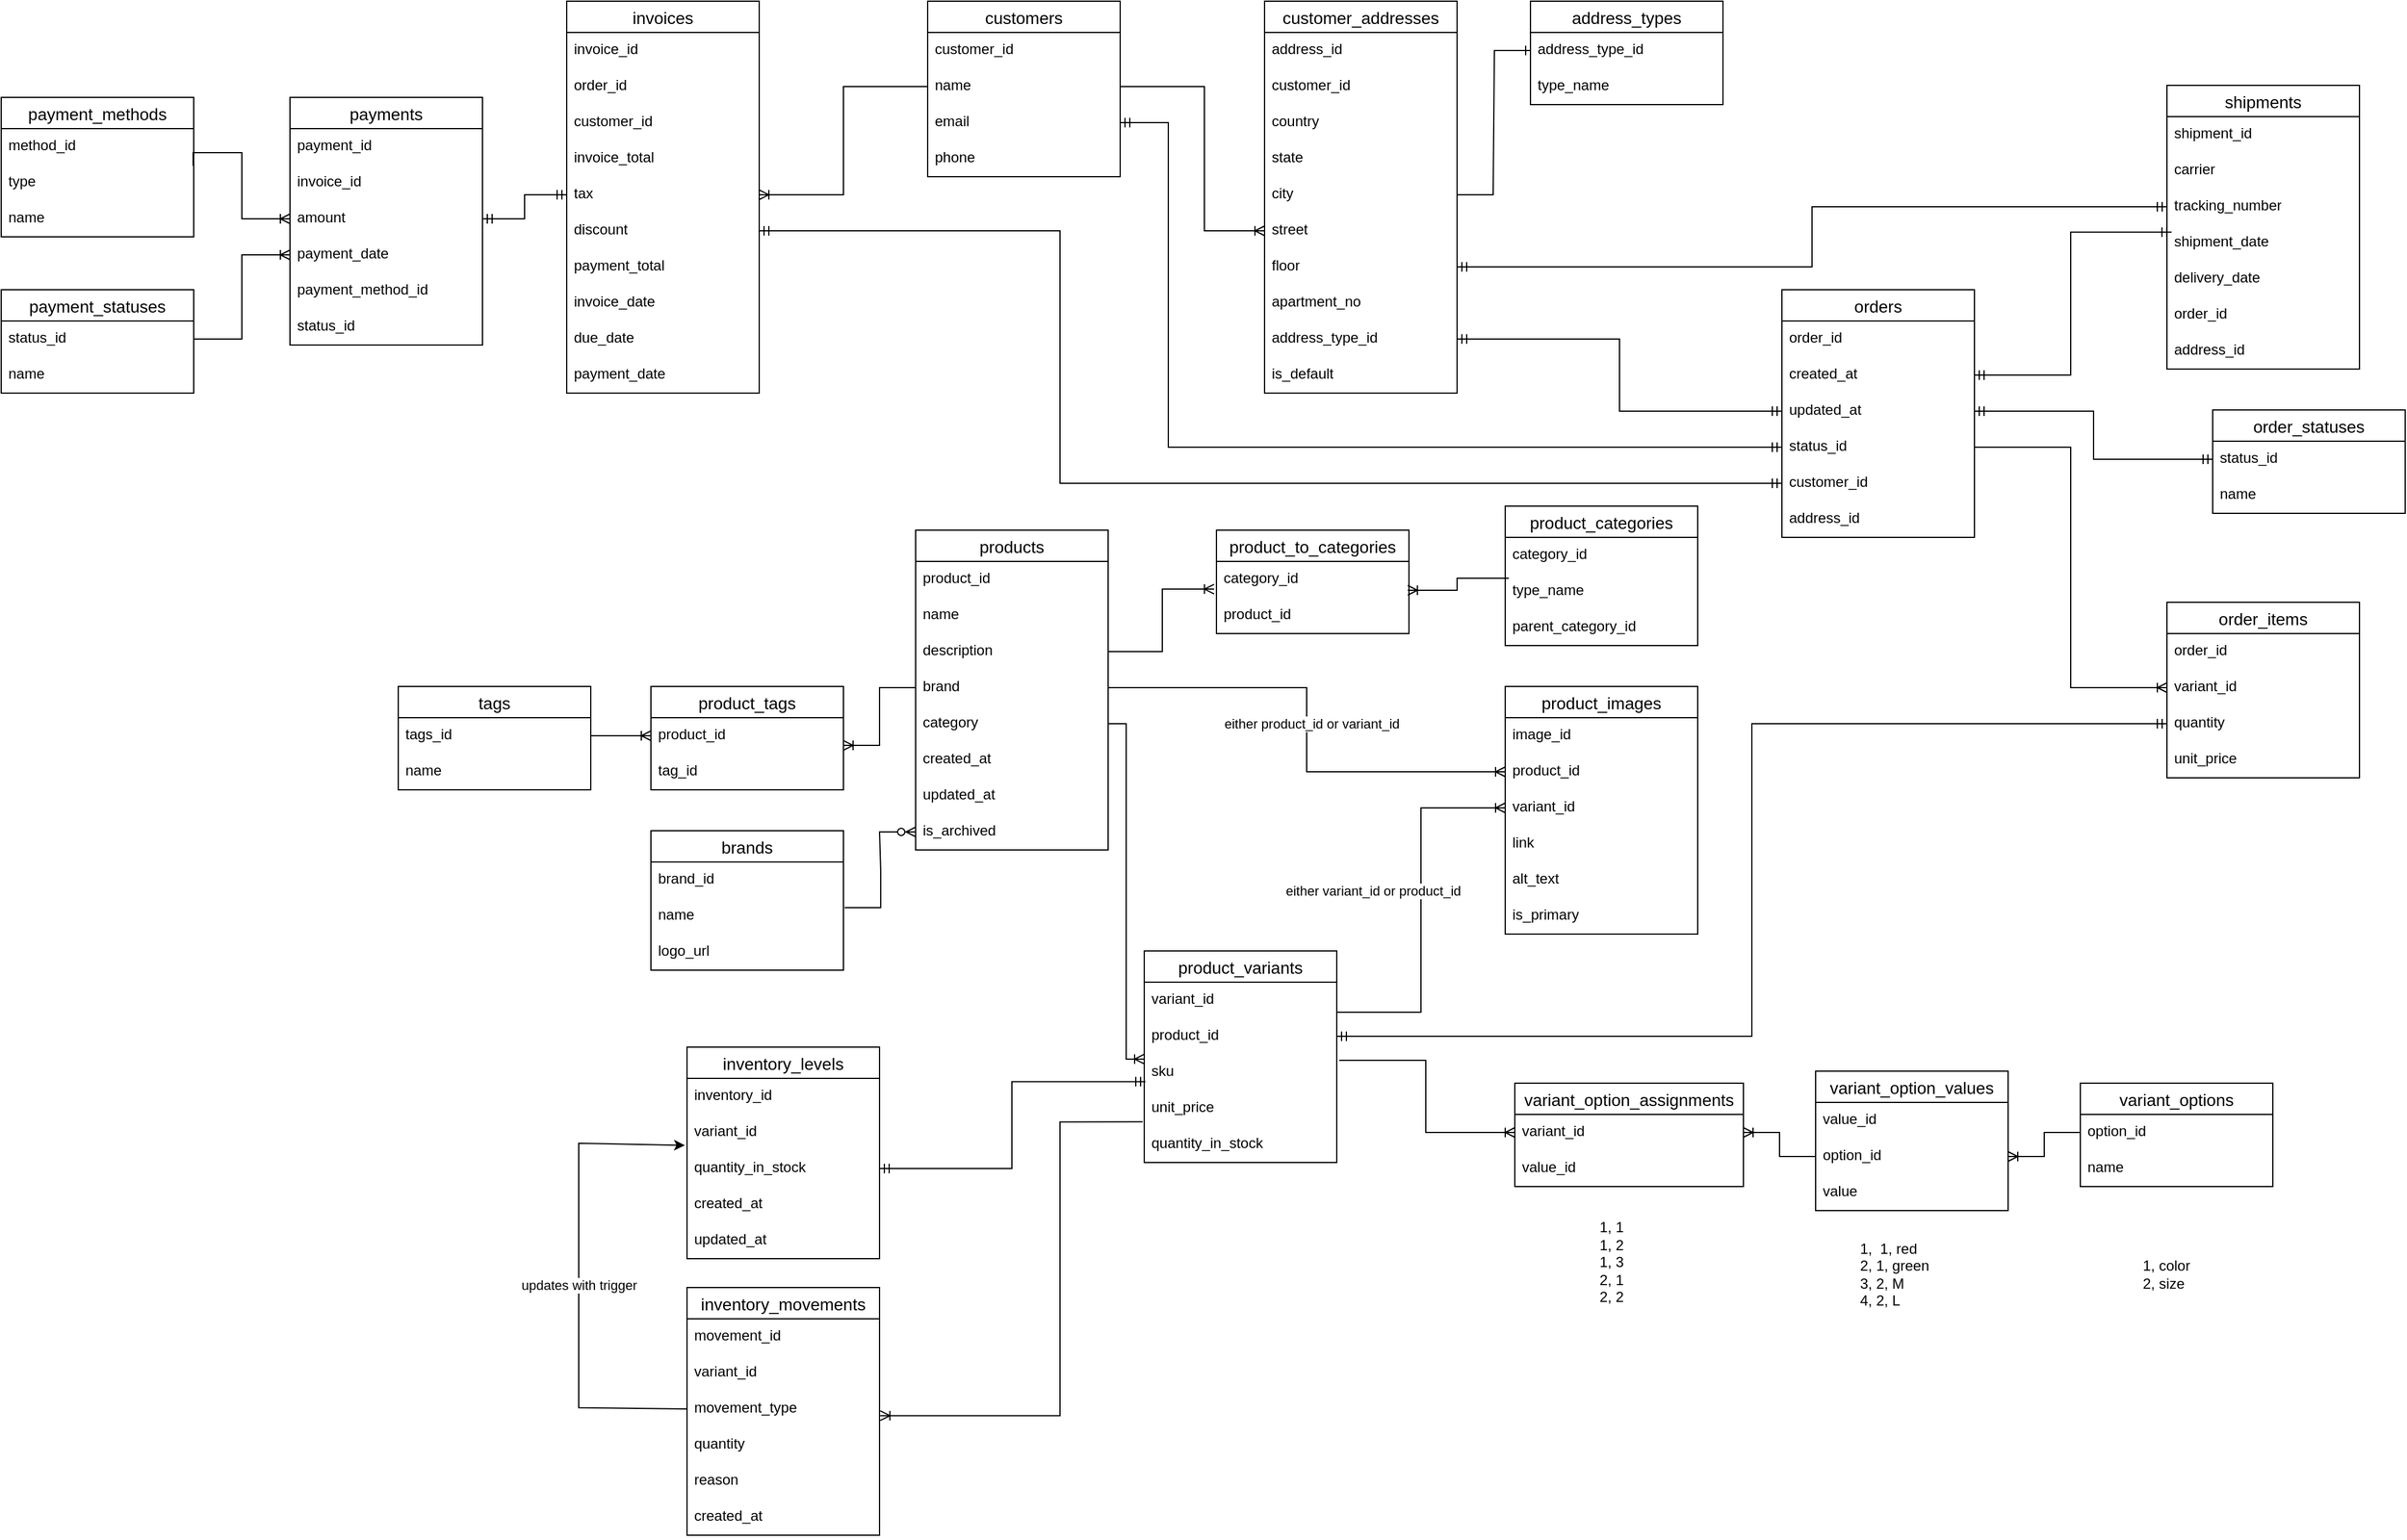 <mxfile version="28.0.6">
  <diagram name="Page-1" id="qAi07MPnIEQHTASuZzk_">
    <mxGraphModel grid="1" page="1" gridSize="10" guides="1" tooltips="1" connect="1" arrows="1" fold="1" pageScale="1" pageWidth="2336" pageHeight="1654" background="light-dark(#FFFFFF,#232E40)" math="0" shadow="0">
      <root>
        <mxCell id="0" />
        <mxCell id="1" parent="0" />
        <mxCell id="hiR0SJMqwdzuoFLeXjnr-14" value="customers" style="swimlane;fontStyle=0;childLayout=stackLayout;horizontal=1;startSize=26;horizontalStack=0;resizeParent=1;resizeParentMax=0;resizeLast=0;collapsible=1;marginBottom=0;align=center;fontSize=14;" vertex="1" parent="1">
          <mxGeometry x="50" y="10" width="160" height="146" as="geometry" />
        </mxCell>
        <mxCell id="hiR0SJMqwdzuoFLeXjnr-15" value="customer_id" style="text;strokeColor=none;fillColor=none;spacingLeft=4;spacingRight=4;overflow=hidden;rotatable=0;points=[[0,0.5],[1,0.5]];portConstraint=eastwest;fontSize=12;whiteSpace=wrap;html=1;" vertex="1" parent="hiR0SJMqwdzuoFLeXjnr-14">
          <mxGeometry y="26" width="160" height="30" as="geometry" />
        </mxCell>
        <mxCell id="hiR0SJMqwdzuoFLeXjnr-16" value="name" style="text;strokeColor=none;fillColor=none;spacingLeft=4;spacingRight=4;overflow=hidden;rotatable=0;points=[[0,0.5],[1,0.5]];portConstraint=eastwest;fontSize=12;whiteSpace=wrap;html=1;" vertex="1" parent="hiR0SJMqwdzuoFLeXjnr-14">
          <mxGeometry y="56" width="160" height="30" as="geometry" />
        </mxCell>
        <mxCell id="hiR0SJMqwdzuoFLeXjnr-17" value="email" style="text;strokeColor=none;fillColor=none;spacingLeft=4;spacingRight=4;overflow=hidden;rotatable=0;points=[[0,0.5],[1,0.5]];portConstraint=eastwest;fontSize=12;whiteSpace=wrap;html=1;" vertex="1" parent="hiR0SJMqwdzuoFLeXjnr-14">
          <mxGeometry y="86" width="160" height="30" as="geometry" />
        </mxCell>
        <mxCell id="hiR0SJMqwdzuoFLeXjnr-32" value="phone" style="text;strokeColor=none;fillColor=none;spacingLeft=4;spacingRight=4;overflow=hidden;rotatable=0;points=[[0,0.5],[1,0.5]];portConstraint=eastwest;fontSize=12;whiteSpace=wrap;html=1;" vertex="1" parent="hiR0SJMqwdzuoFLeXjnr-14">
          <mxGeometry y="116" width="160" height="30" as="geometry" />
        </mxCell>
        <mxCell id="hiR0SJMqwdzuoFLeXjnr-34" value="customer_addresses" style="swimlane;fontStyle=0;childLayout=stackLayout;horizontal=1;startSize=26;horizontalStack=0;resizeParent=1;resizeParentMax=0;resizeLast=0;collapsible=1;marginBottom=0;align=center;fontSize=14;" vertex="1" parent="1">
          <mxGeometry x="330" y="10" width="160" height="326" as="geometry" />
        </mxCell>
        <mxCell id="hiR0SJMqwdzuoFLeXjnr-35" value="address_id" style="text;strokeColor=none;fillColor=none;spacingLeft=4;spacingRight=4;overflow=hidden;rotatable=0;points=[[0,0.5],[1,0.5]];portConstraint=eastwest;fontSize=12;whiteSpace=wrap;html=1;" vertex="1" parent="hiR0SJMqwdzuoFLeXjnr-34">
          <mxGeometry y="26" width="160" height="30" as="geometry" />
        </mxCell>
        <mxCell id="hiR0SJMqwdzuoFLeXjnr-36" value="customer_id" style="text;strokeColor=none;fillColor=none;spacingLeft=4;spacingRight=4;overflow=hidden;rotatable=0;points=[[0,0.5],[1,0.5]];portConstraint=eastwest;fontSize=12;whiteSpace=wrap;html=1;" vertex="1" parent="hiR0SJMqwdzuoFLeXjnr-34">
          <mxGeometry y="56" width="160" height="30" as="geometry" />
        </mxCell>
        <mxCell id="hiR0SJMqwdzuoFLeXjnr-37" value="country" style="text;strokeColor=none;fillColor=none;spacingLeft=4;spacingRight=4;overflow=hidden;rotatable=0;points=[[0,0.5],[1,0.5]];portConstraint=eastwest;fontSize=12;whiteSpace=wrap;html=1;" vertex="1" parent="hiR0SJMqwdzuoFLeXjnr-34">
          <mxGeometry y="86" width="160" height="30" as="geometry" />
        </mxCell>
        <mxCell id="hiR0SJMqwdzuoFLeXjnr-38" value="state" style="text;strokeColor=none;fillColor=none;spacingLeft=4;spacingRight=4;overflow=hidden;rotatable=0;points=[[0,0.5],[1,0.5]];portConstraint=eastwest;fontSize=12;whiteSpace=wrap;html=1;" vertex="1" parent="hiR0SJMqwdzuoFLeXjnr-34">
          <mxGeometry y="116" width="160" height="30" as="geometry" />
        </mxCell>
        <mxCell id="hiR0SJMqwdzuoFLeXjnr-39" value="city" style="text;strokeColor=none;fillColor=none;spacingLeft=4;spacingRight=4;overflow=hidden;rotatable=0;points=[[0,0.5],[1,0.5]];portConstraint=eastwest;fontSize=12;whiteSpace=wrap;html=1;" vertex="1" parent="hiR0SJMqwdzuoFLeXjnr-34">
          <mxGeometry y="146" width="160" height="30" as="geometry" />
        </mxCell>
        <mxCell id="hiR0SJMqwdzuoFLeXjnr-40" value="street" style="text;strokeColor=none;fillColor=none;spacingLeft=4;spacingRight=4;overflow=hidden;rotatable=0;points=[[0,0.5],[1,0.5]];portConstraint=eastwest;fontSize=12;whiteSpace=wrap;html=1;" vertex="1" parent="hiR0SJMqwdzuoFLeXjnr-34">
          <mxGeometry y="176" width="160" height="30" as="geometry" />
        </mxCell>
        <mxCell id="hiR0SJMqwdzuoFLeXjnr-41" value="floor" style="text;strokeColor=none;fillColor=none;spacingLeft=4;spacingRight=4;overflow=hidden;rotatable=0;points=[[0,0.5],[1,0.5]];portConstraint=eastwest;fontSize=12;whiteSpace=wrap;html=1;" vertex="1" parent="hiR0SJMqwdzuoFLeXjnr-34">
          <mxGeometry y="206" width="160" height="30" as="geometry" />
        </mxCell>
        <mxCell id="hiR0SJMqwdzuoFLeXjnr-42" value="apartment_no" style="text;strokeColor=none;fillColor=none;spacingLeft=4;spacingRight=4;overflow=hidden;rotatable=0;points=[[0,0.5],[1,0.5]];portConstraint=eastwest;fontSize=12;whiteSpace=wrap;html=1;" vertex="1" parent="hiR0SJMqwdzuoFLeXjnr-34">
          <mxGeometry y="236" width="160" height="30" as="geometry" />
        </mxCell>
        <mxCell id="hiR0SJMqwdzuoFLeXjnr-43" value="address_type_id" style="text;strokeColor=none;fillColor=none;spacingLeft=4;spacingRight=4;overflow=hidden;rotatable=0;points=[[0,0.5],[1,0.5]];portConstraint=eastwest;fontSize=12;whiteSpace=wrap;html=1;" vertex="1" parent="hiR0SJMqwdzuoFLeXjnr-34">
          <mxGeometry y="266" width="160" height="30" as="geometry" />
        </mxCell>
        <mxCell id="hiR0SJMqwdzuoFLeXjnr-44" value="is_default" style="text;strokeColor=none;fillColor=none;spacingLeft=4;spacingRight=4;overflow=hidden;rotatable=0;points=[[0,0.5],[1,0.5]];portConstraint=eastwest;fontSize=12;whiteSpace=wrap;html=1;" vertex="1" parent="hiR0SJMqwdzuoFLeXjnr-34">
          <mxGeometry y="296" width="160" height="30" as="geometry" />
        </mxCell>
        <mxCell id="hiR0SJMqwdzuoFLeXjnr-45" value="" style="edgeStyle=orthogonalEdgeStyle;fontSize=12;html=1;endArrow=ERoneToMany;rounded=0;exitX=1;exitY=0.5;exitDx=0;exitDy=0;entryX=0;entryY=0.5;entryDx=0;entryDy=0;" edge="1" parent="1" source="hiR0SJMqwdzuoFLeXjnr-16" target="hiR0SJMqwdzuoFLeXjnr-40">
          <mxGeometry width="100" height="100" relative="1" as="geometry">
            <mxPoint x="140" y="300" as="sourcePoint" />
            <mxPoint x="240" y="200" as="targetPoint" />
            <Array as="points">
              <mxPoint x="280" y="81" />
              <mxPoint x="280" y="201" />
            </Array>
          </mxGeometry>
        </mxCell>
        <mxCell id="5MSA646f3eR10LiwFbfj-1" value="address_types" style="swimlane;fontStyle=0;childLayout=stackLayout;horizontal=1;startSize=26;horizontalStack=0;resizeParent=1;resizeParentMax=0;resizeLast=0;collapsible=1;marginBottom=0;align=center;fontSize=14;" vertex="1" parent="1">
          <mxGeometry x="551" y="10" width="160" height="86" as="geometry" />
        </mxCell>
        <mxCell id="5MSA646f3eR10LiwFbfj-2" value="address_type_id" style="text;strokeColor=none;fillColor=none;spacingLeft=4;spacingRight=4;overflow=hidden;rotatable=0;points=[[0,0.5],[1,0.5]];portConstraint=eastwest;fontSize=12;whiteSpace=wrap;html=1;" vertex="1" parent="5MSA646f3eR10LiwFbfj-1">
          <mxGeometry y="26" width="160" height="30" as="geometry" />
        </mxCell>
        <mxCell id="5MSA646f3eR10LiwFbfj-3" value="type_name" style="text;strokeColor=none;fillColor=none;spacingLeft=4;spacingRight=4;overflow=hidden;rotatable=0;points=[[0,0.5],[1,0.5]];portConstraint=eastwest;fontSize=12;whiteSpace=wrap;html=1;" vertex="1" parent="5MSA646f3eR10LiwFbfj-1">
          <mxGeometry y="56" width="160" height="30" as="geometry" />
        </mxCell>
        <mxCell id="5MSA646f3eR10LiwFbfj-6" value="" style="edgeStyle=entityRelationEdgeStyle;fontSize=12;html=1;endArrow=ERone;endFill=1;rounded=0;exitX=1;exitY=0.5;exitDx=0;exitDy=0;entryX=0;entryY=0.5;entryDx=0;entryDy=0;" edge="1" parent="1" source="hiR0SJMqwdzuoFLeXjnr-39" target="5MSA646f3eR10LiwFbfj-2">
          <mxGeometry width="100" height="100" relative="1" as="geometry">
            <mxPoint x="620" y="260" as="sourcePoint" />
            <mxPoint x="720" y="160" as="targetPoint" />
          </mxGeometry>
        </mxCell>
        <mxCell id="5MSA646f3eR10LiwFbfj-7" value="products" style="swimlane;fontStyle=0;childLayout=stackLayout;horizontal=1;startSize=26;horizontalStack=0;resizeParent=1;resizeParentMax=0;resizeLast=0;collapsible=1;marginBottom=0;align=center;fontSize=14;" vertex="1" parent="1">
          <mxGeometry x="40" y="450" width="160" height="266" as="geometry" />
        </mxCell>
        <mxCell id="5MSA646f3eR10LiwFbfj-8" value="product_id" style="text;strokeColor=none;fillColor=none;spacingLeft=4;spacingRight=4;overflow=hidden;rotatable=0;points=[[0,0.5],[1,0.5]];portConstraint=eastwest;fontSize=12;whiteSpace=wrap;html=1;" vertex="1" parent="5MSA646f3eR10LiwFbfj-7">
          <mxGeometry y="26" width="160" height="30" as="geometry" />
        </mxCell>
        <mxCell id="5MSA646f3eR10LiwFbfj-9" value="name" style="text;strokeColor=none;fillColor=none;spacingLeft=4;spacingRight=4;overflow=hidden;rotatable=0;points=[[0,0.5],[1,0.5]];portConstraint=eastwest;fontSize=12;whiteSpace=wrap;html=1;" vertex="1" parent="5MSA646f3eR10LiwFbfj-7">
          <mxGeometry y="56" width="160" height="30" as="geometry" />
        </mxCell>
        <mxCell id="5MSA646f3eR10LiwFbfj-10" value="description" style="text;strokeColor=none;fillColor=none;spacingLeft=4;spacingRight=4;overflow=hidden;rotatable=0;points=[[0,0.5],[1,0.5]];portConstraint=eastwest;fontSize=12;whiteSpace=wrap;html=1;" vertex="1" parent="5MSA646f3eR10LiwFbfj-7">
          <mxGeometry y="86" width="160" height="30" as="geometry" />
        </mxCell>
        <mxCell id="5MSA646f3eR10LiwFbfj-11" value="brand" style="text;strokeColor=none;fillColor=none;spacingLeft=4;spacingRight=4;overflow=hidden;rotatable=0;points=[[0,0.5],[1,0.5]];portConstraint=eastwest;fontSize=12;whiteSpace=wrap;html=1;" vertex="1" parent="5MSA646f3eR10LiwFbfj-7">
          <mxGeometry y="116" width="160" height="30" as="geometry" />
        </mxCell>
        <mxCell id="5MSA646f3eR10LiwFbfj-13" value="category" style="text;strokeColor=none;fillColor=none;spacingLeft=4;spacingRight=4;overflow=hidden;rotatable=0;points=[[0,0.5],[1,0.5]];portConstraint=eastwest;fontSize=12;whiteSpace=wrap;html=1;" vertex="1" parent="5MSA646f3eR10LiwFbfj-7">
          <mxGeometry y="146" width="160" height="30" as="geometry" />
        </mxCell>
        <mxCell id="5MSA646f3eR10LiwFbfj-15" value="created_at" style="text;strokeColor=none;fillColor=none;spacingLeft=4;spacingRight=4;overflow=hidden;rotatable=0;points=[[0,0.5],[1,0.5]];portConstraint=eastwest;fontSize=12;whiteSpace=wrap;html=1;" vertex="1" parent="5MSA646f3eR10LiwFbfj-7">
          <mxGeometry y="176" width="160" height="30" as="geometry" />
        </mxCell>
        <mxCell id="5MSA646f3eR10LiwFbfj-16" value="updated_at" style="text;strokeColor=none;fillColor=none;spacingLeft=4;spacingRight=4;overflow=hidden;rotatable=0;points=[[0,0.5],[1,0.5]];portConstraint=eastwest;fontSize=12;whiteSpace=wrap;html=1;" vertex="1" parent="5MSA646f3eR10LiwFbfj-7">
          <mxGeometry y="206" width="160" height="30" as="geometry" />
        </mxCell>
        <mxCell id="5MSA646f3eR10LiwFbfj-17" value="is_archived" style="text;strokeColor=none;fillColor=none;spacingLeft=4;spacingRight=4;overflow=hidden;rotatable=0;points=[[0,0.5],[1,0.5]];portConstraint=eastwest;fontSize=12;whiteSpace=wrap;html=1;" vertex="1" parent="5MSA646f3eR10LiwFbfj-7">
          <mxGeometry y="236" width="160" height="30" as="geometry" />
        </mxCell>
        <mxCell id="5MSA646f3eR10LiwFbfj-18" value="product_to_categories" style="swimlane;fontStyle=0;childLayout=stackLayout;horizontal=1;startSize=26;horizontalStack=0;resizeParent=1;resizeParentMax=0;resizeLast=0;collapsible=1;marginBottom=0;align=center;fontSize=14;" vertex="1" parent="1">
          <mxGeometry x="290" y="450" width="160" height="86" as="geometry" />
        </mxCell>
        <mxCell id="5MSA646f3eR10LiwFbfj-19" value="category_id" style="text;strokeColor=none;fillColor=none;spacingLeft=4;spacingRight=4;overflow=hidden;rotatable=0;points=[[0,0.5],[1,0.5]];portConstraint=eastwest;fontSize=12;whiteSpace=wrap;html=1;" vertex="1" parent="5MSA646f3eR10LiwFbfj-18">
          <mxGeometry y="26" width="160" height="30" as="geometry" />
        </mxCell>
        <mxCell id="5MSA646f3eR10LiwFbfj-20" value="product_id" style="text;strokeColor=none;fillColor=none;spacingLeft=4;spacingRight=4;overflow=hidden;rotatable=0;points=[[0,0.5],[1,0.5]];portConstraint=eastwest;fontSize=12;whiteSpace=wrap;html=1;" vertex="1" parent="5MSA646f3eR10LiwFbfj-18">
          <mxGeometry y="56" width="160" height="30" as="geometry" />
        </mxCell>
        <mxCell id="5MSA646f3eR10LiwFbfj-22" value="" style="edgeStyle=orthogonalEdgeStyle;fontSize=12;html=1;endArrow=ERoneToMany;rounded=0;exitX=1;exitY=0.5;exitDx=0;exitDy=0;entryX=-0.012;entryY=0.767;entryDx=0;entryDy=0;entryPerimeter=0;" edge="1" parent="1" source="5MSA646f3eR10LiwFbfj-10" target="5MSA646f3eR10LiwFbfj-19">
          <mxGeometry width="100" height="100" relative="1" as="geometry">
            <mxPoint x="660" y="550" as="sourcePoint" />
            <mxPoint x="260" y="600" as="targetPoint" />
          </mxGeometry>
        </mxCell>
        <mxCell id="5MSA646f3eR10LiwFbfj-27" value="product_images" style="swimlane;fontStyle=0;childLayout=stackLayout;horizontal=1;startSize=26;horizontalStack=0;resizeParent=1;resizeParentMax=0;resizeLast=0;collapsible=1;marginBottom=0;align=center;fontSize=14;" vertex="1" parent="1">
          <mxGeometry x="530" y="580" width="160" height="206" as="geometry" />
        </mxCell>
        <mxCell id="5MSA646f3eR10LiwFbfj-28" value="image_id" style="text;strokeColor=none;fillColor=none;spacingLeft=4;spacingRight=4;overflow=hidden;rotatable=0;points=[[0,0.5],[1,0.5]];portConstraint=eastwest;fontSize=12;whiteSpace=wrap;html=1;" vertex="1" parent="5MSA646f3eR10LiwFbfj-27">
          <mxGeometry y="26" width="160" height="30" as="geometry" />
        </mxCell>
        <mxCell id="5MSA646f3eR10LiwFbfj-29" value="product_id" style="text;strokeColor=none;fillColor=none;spacingLeft=4;spacingRight=4;overflow=hidden;rotatable=0;points=[[0,0.5],[1,0.5]];portConstraint=eastwest;fontSize=12;whiteSpace=wrap;html=1;" vertex="1" parent="5MSA646f3eR10LiwFbfj-27">
          <mxGeometry y="56" width="160" height="30" as="geometry" />
        </mxCell>
        <mxCell id="5MSA646f3eR10LiwFbfj-36" value="variant_id&lt;div&gt;&lt;br&gt;&lt;/div&gt;" style="text;strokeColor=none;fillColor=none;spacingLeft=4;spacingRight=4;overflow=hidden;rotatable=0;points=[[0,0.5],[1,0.5]];portConstraint=eastwest;fontSize=12;whiteSpace=wrap;html=1;" vertex="1" parent="5MSA646f3eR10LiwFbfj-27">
          <mxGeometry y="86" width="160" height="30" as="geometry" />
        </mxCell>
        <mxCell id="5MSA646f3eR10LiwFbfj-30" value="link" style="text;strokeColor=none;fillColor=none;spacingLeft=4;spacingRight=4;overflow=hidden;rotatable=0;points=[[0,0.5],[1,0.5]];portConstraint=eastwest;fontSize=12;whiteSpace=wrap;html=1;" vertex="1" parent="5MSA646f3eR10LiwFbfj-27">
          <mxGeometry y="116" width="160" height="30" as="geometry" />
        </mxCell>
        <mxCell id="5MSA646f3eR10LiwFbfj-35" value="alt_text" style="text;strokeColor=none;fillColor=none;spacingLeft=4;spacingRight=4;overflow=hidden;rotatable=0;points=[[0,0.5],[1,0.5]];portConstraint=eastwest;fontSize=12;whiteSpace=wrap;html=1;" vertex="1" parent="5MSA646f3eR10LiwFbfj-27">
          <mxGeometry y="146" width="160" height="30" as="geometry" />
        </mxCell>
        <mxCell id="5MSA646f3eR10LiwFbfj-61" value="is_primary" style="text;strokeColor=none;fillColor=none;spacingLeft=4;spacingRight=4;overflow=hidden;rotatable=0;points=[[0,0.5],[1,0.5]];portConstraint=eastwest;fontSize=12;whiteSpace=wrap;html=1;" vertex="1" parent="5MSA646f3eR10LiwFbfj-27">
          <mxGeometry y="176" width="160" height="30" as="geometry" />
        </mxCell>
        <mxCell id="5MSA646f3eR10LiwFbfj-37" value="" style="edgeStyle=orthogonalEdgeStyle;fontSize=12;html=1;endArrow=ERoneToMany;rounded=0;exitX=1;exitY=0.5;exitDx=0;exitDy=0;entryX=0;entryY=0.5;entryDx=0;entryDy=0;" edge="1" parent="1" source="5MSA646f3eR10LiwFbfj-11" target="5MSA646f3eR10LiwFbfj-29">
          <mxGeometry width="100" height="100" relative="1" as="geometry">
            <mxPoint x="300" y="900" as="sourcePoint" />
            <mxPoint x="400" y="800" as="targetPoint" />
          </mxGeometry>
        </mxCell>
        <mxCell id="5MSA646f3eR10LiwFbfj-64" value="either product_id or variant_id" style="edgeLabel;html=1;align=center;verticalAlign=middle;resizable=0;points=[];" connectable="0" vertex="1" parent="5MSA646f3eR10LiwFbfj-37">
          <mxGeometry x="0.176" y="-2" relative="1" as="geometry">
            <mxPoint x="4" y="-42" as="offset" />
          </mxGeometry>
        </mxCell>
        <mxCell id="5MSA646f3eR10LiwFbfj-38" value="product_variants" style="swimlane;fontStyle=0;childLayout=stackLayout;horizontal=1;startSize=26;horizontalStack=0;resizeParent=1;resizeParentMax=0;resizeLast=0;collapsible=1;marginBottom=0;align=center;fontSize=14;" vertex="1" parent="1">
          <mxGeometry x="230" y="800" width="160" height="176" as="geometry" />
        </mxCell>
        <mxCell id="5MSA646f3eR10LiwFbfj-39" value="variant_id" style="text;strokeColor=none;fillColor=none;spacingLeft=4;spacingRight=4;overflow=hidden;rotatable=0;points=[[0,0.5],[1,0.5]];portConstraint=eastwest;fontSize=12;whiteSpace=wrap;html=1;" vertex="1" parent="5MSA646f3eR10LiwFbfj-38">
          <mxGeometry y="26" width="160" height="30" as="geometry" />
        </mxCell>
        <mxCell id="5MSA646f3eR10LiwFbfj-40" value="product_id" style="text;strokeColor=none;fillColor=none;spacingLeft=4;spacingRight=4;overflow=hidden;rotatable=0;points=[[0,0.5],[1,0.5]];portConstraint=eastwest;fontSize=12;whiteSpace=wrap;html=1;" vertex="1" parent="5MSA646f3eR10LiwFbfj-38">
          <mxGeometry y="56" width="160" height="30" as="geometry" />
        </mxCell>
        <mxCell id="5MSA646f3eR10LiwFbfj-41" value="sku" style="text;strokeColor=none;fillColor=none;spacingLeft=4;spacingRight=4;overflow=hidden;rotatable=0;points=[[0,0.5],[1,0.5]];portConstraint=eastwest;fontSize=12;whiteSpace=wrap;html=1;" vertex="1" parent="5MSA646f3eR10LiwFbfj-38">
          <mxGeometry y="86" width="160" height="30" as="geometry" />
        </mxCell>
        <mxCell id="5MSA646f3eR10LiwFbfj-42" value="unit_price" style="text;strokeColor=none;fillColor=none;spacingLeft=4;spacingRight=4;overflow=hidden;rotatable=0;points=[[0,0.5],[1,0.5]];portConstraint=eastwest;fontSize=12;whiteSpace=wrap;html=1;" vertex="1" parent="5MSA646f3eR10LiwFbfj-38">
          <mxGeometry y="116" width="160" height="30" as="geometry" />
        </mxCell>
        <mxCell id="5MSA646f3eR10LiwFbfj-43" value="quantity_in_stock" style="text;strokeColor=none;fillColor=none;spacingLeft=4;spacingRight=4;overflow=hidden;rotatable=0;points=[[0,0.5],[1,0.5]];portConstraint=eastwest;fontSize=12;whiteSpace=wrap;html=1;" vertex="1" parent="5MSA646f3eR10LiwFbfj-38">
          <mxGeometry y="146" width="160" height="30" as="geometry" />
        </mxCell>
        <mxCell id="5MSA646f3eR10LiwFbfj-44" value="" style="edgeStyle=orthogonalEdgeStyle;fontSize=12;html=1;endArrow=ERoneToMany;rounded=0;exitX=1;exitY=0.5;exitDx=0;exitDy=0;entryX=0;entryY=1.133;entryDx=0;entryDy=0;entryPerimeter=0;" edge="1" parent="1" source="5MSA646f3eR10LiwFbfj-13" target="5MSA646f3eR10LiwFbfj-40">
          <mxGeometry width="100" height="100" relative="1" as="geometry">
            <mxPoint x="120" y="940" as="sourcePoint" />
            <mxPoint x="220" y="840" as="targetPoint" />
          </mxGeometry>
        </mxCell>
        <mxCell id="5MSA646f3eR10LiwFbfj-45" value="variant_options" style="swimlane;fontStyle=0;childLayout=stackLayout;horizontal=1;startSize=26;horizontalStack=0;resizeParent=1;resizeParentMax=0;resizeLast=0;collapsible=1;marginBottom=0;align=center;fontSize=14;" vertex="1" parent="1">
          <mxGeometry x="1008" y="910" width="160" height="86" as="geometry" />
        </mxCell>
        <mxCell id="5MSA646f3eR10LiwFbfj-46" value="option_id" style="text;strokeColor=none;fillColor=none;spacingLeft=4;spacingRight=4;overflow=hidden;rotatable=0;points=[[0,0.5],[1,0.5]];portConstraint=eastwest;fontSize=12;whiteSpace=wrap;html=1;" vertex="1" parent="5MSA646f3eR10LiwFbfj-45">
          <mxGeometry y="26" width="160" height="30" as="geometry" />
        </mxCell>
        <mxCell id="5MSA646f3eR10LiwFbfj-47" value="name" style="text;strokeColor=none;fillColor=none;spacingLeft=4;spacingRight=4;overflow=hidden;rotatable=0;points=[[0,0.5],[1,0.5]];portConstraint=eastwest;fontSize=12;whiteSpace=wrap;html=1;" vertex="1" parent="5MSA646f3eR10LiwFbfj-45">
          <mxGeometry y="56" width="160" height="30" as="geometry" />
        </mxCell>
        <mxCell id="5MSA646f3eR10LiwFbfj-48" value="variant_option_values" style="swimlane;fontStyle=0;childLayout=stackLayout;horizontal=1;startSize=26;horizontalStack=0;resizeParent=1;resizeParentMax=0;resizeLast=0;collapsible=1;marginBottom=0;align=center;fontSize=14;" vertex="1" parent="1">
          <mxGeometry x="788" y="900" width="160" height="116" as="geometry" />
        </mxCell>
        <mxCell id="5MSA646f3eR10LiwFbfj-49" value="value_id" style="text;strokeColor=none;fillColor=none;spacingLeft=4;spacingRight=4;overflow=hidden;rotatable=0;points=[[0,0.5],[1,0.5]];portConstraint=eastwest;fontSize=12;whiteSpace=wrap;html=1;" vertex="1" parent="5MSA646f3eR10LiwFbfj-48">
          <mxGeometry y="26" width="160" height="30" as="geometry" />
        </mxCell>
        <mxCell id="5MSA646f3eR10LiwFbfj-50" value="option_id" style="text;strokeColor=none;fillColor=none;spacingLeft=4;spacingRight=4;overflow=hidden;rotatable=0;points=[[0,0.5],[1,0.5]];portConstraint=eastwest;fontSize=12;whiteSpace=wrap;html=1;" vertex="1" parent="5MSA646f3eR10LiwFbfj-48">
          <mxGeometry y="56" width="160" height="30" as="geometry" />
        </mxCell>
        <mxCell id="5MSA646f3eR10LiwFbfj-54" value="value" style="text;strokeColor=none;fillColor=none;spacingLeft=4;spacingRight=4;overflow=hidden;rotatable=0;points=[[0,0.5],[1,0.5]];portConstraint=eastwest;fontSize=12;whiteSpace=wrap;html=1;" vertex="1" parent="5MSA646f3eR10LiwFbfj-48">
          <mxGeometry y="86" width="160" height="30" as="geometry" />
        </mxCell>
        <mxCell id="5MSA646f3eR10LiwFbfj-51" value="variant_option_assignments" style="swimlane;fontStyle=0;childLayout=stackLayout;horizontal=1;startSize=26;horizontalStack=0;resizeParent=1;resizeParentMax=0;resizeLast=0;collapsible=1;marginBottom=0;align=center;fontSize=14;" vertex="1" parent="1">
          <mxGeometry x="538" y="910" width="190" height="86" as="geometry" />
        </mxCell>
        <mxCell id="5MSA646f3eR10LiwFbfj-52" value="variant_id" style="text;strokeColor=none;fillColor=none;spacingLeft=4;spacingRight=4;overflow=hidden;rotatable=0;points=[[0,0.5],[1,0.5]];portConstraint=eastwest;fontSize=12;whiteSpace=wrap;html=1;" vertex="1" parent="5MSA646f3eR10LiwFbfj-51">
          <mxGeometry y="26" width="190" height="30" as="geometry" />
        </mxCell>
        <mxCell id="5MSA646f3eR10LiwFbfj-53" value="value_id" style="text;strokeColor=none;fillColor=none;spacingLeft=4;spacingRight=4;overflow=hidden;rotatable=0;points=[[0,0.5],[1,0.5]];portConstraint=eastwest;fontSize=12;whiteSpace=wrap;html=1;" vertex="1" parent="5MSA646f3eR10LiwFbfj-51">
          <mxGeometry y="56" width="190" height="30" as="geometry" />
        </mxCell>
        <mxCell id="5MSA646f3eR10LiwFbfj-55" value="" style="edgeStyle=orthogonalEdgeStyle;fontSize=12;html=1;endArrow=ERoneToMany;rounded=0;exitX=1.013;exitY=0.167;exitDx=0;exitDy=0;exitPerimeter=0;entryX=0;entryY=0.5;entryDx=0;entryDy=0;" edge="1" parent="1" source="5MSA646f3eR10LiwFbfj-41" target="5MSA646f3eR10LiwFbfj-52">
          <mxGeometry width="100" height="100" relative="1" as="geometry">
            <mxPoint x="480" y="1190" as="sourcePoint" />
            <mxPoint x="580" y="1090" as="targetPoint" />
          </mxGeometry>
        </mxCell>
        <mxCell id="5MSA646f3eR10LiwFbfj-62" value="" style="edgeStyle=orthogonalEdgeStyle;fontSize=12;html=1;endArrow=ERoneToMany;rounded=0;entryX=0;entryY=0.5;entryDx=0;entryDy=0;exitX=1;exitY=0.833;exitDx=0;exitDy=0;exitPerimeter=0;" edge="1" parent="1" source="5MSA646f3eR10LiwFbfj-39" target="5MSA646f3eR10LiwFbfj-36">
          <mxGeometry width="100" height="100" relative="1" as="geometry">
            <mxPoint x="500" y="900" as="sourcePoint" />
            <mxPoint x="660" y="730" as="targetPoint" />
          </mxGeometry>
        </mxCell>
        <mxCell id="5MSA646f3eR10LiwFbfj-63" value="either variant_id or product_id" style="edgeLabel;html=1;align=center;verticalAlign=middle;resizable=0;points=[];" connectable="0" vertex="1" parent="5MSA646f3eR10LiwFbfj-62">
          <mxGeometry x="0.138" y="1" relative="1" as="geometry">
            <mxPoint x="-39" y="5" as="offset" />
          </mxGeometry>
        </mxCell>
        <mxCell id="5MSA646f3eR10LiwFbfj-65" value="" style="edgeStyle=entityRelationEdgeStyle;fontSize=12;html=1;endArrow=ERoneToMany;rounded=0;entryX=1;entryY=0.5;entryDx=0;entryDy=0;exitX=0;exitY=0.5;exitDx=0;exitDy=0;" edge="1" parent="1" source="5MSA646f3eR10LiwFbfj-46" target="5MSA646f3eR10LiwFbfj-50">
          <mxGeometry width="100" height="100" relative="1" as="geometry">
            <mxPoint x="1018" y="1060" as="sourcePoint" />
            <mxPoint x="1038" y="1070" as="targetPoint" />
          </mxGeometry>
        </mxCell>
        <mxCell id="5MSA646f3eR10LiwFbfj-66" value="" style="edgeStyle=entityRelationEdgeStyle;fontSize=12;html=1;endArrow=ERoneToMany;rounded=0;entryX=1;entryY=0.5;entryDx=0;entryDy=0;exitX=0;exitY=0.5;exitDx=0;exitDy=0;" edge="1" parent="1" source="5MSA646f3eR10LiwFbfj-50" target="5MSA646f3eR10LiwFbfj-52">
          <mxGeometry width="100" height="100" relative="1" as="geometry">
            <mxPoint x="768" y="1090" as="sourcePoint" />
            <mxPoint x="848" y="1050" as="targetPoint" />
          </mxGeometry>
        </mxCell>
        <mxCell id="5MSA646f3eR10LiwFbfj-67" value="1,&amp;nbsp; 1, red&lt;div&gt;2, 1, green&lt;/div&gt;&lt;div&gt;3, 2, M&lt;/div&gt;&lt;div&gt;4, 2, L&lt;/div&gt;" style="text;html=1;align=left;verticalAlign=middle;resizable=0;points=[];autosize=1;strokeColor=none;fillColor=none;" vertex="1" parent="1">
          <mxGeometry x="823" y="1034" width="80" height="70" as="geometry" />
        </mxCell>
        <mxCell id="5MSA646f3eR10LiwFbfj-68" value="1, color&lt;div&gt;2, size&lt;/div&gt;" style="text;html=1;align=left;verticalAlign=middle;resizable=0;points=[];autosize=1;strokeColor=none;fillColor=none;" vertex="1" parent="1">
          <mxGeometry x="1058" y="1049" width="60" height="40" as="geometry" />
        </mxCell>
        <mxCell id="5MSA646f3eR10LiwFbfj-69" value="1, 1&lt;div&gt;1, 2&lt;/div&gt;&lt;div&gt;1, 3&lt;/div&gt;&lt;div&gt;2, 1&lt;/div&gt;&lt;div&gt;2, 2&lt;/div&gt;&lt;div&gt;&lt;br&gt;&lt;/div&gt;" style="text;html=1;align=center;verticalAlign=middle;resizable=0;points=[];autosize=1;strokeColor=none;fillColor=none;" vertex="1" parent="1">
          <mxGeometry x="598" y="1016" width="40" height="100" as="geometry" />
        </mxCell>
        <mxCell id="5MSA646f3eR10LiwFbfj-70" value="product_categories" style="swimlane;fontStyle=0;childLayout=stackLayout;horizontal=1;startSize=26;horizontalStack=0;resizeParent=1;resizeParentMax=0;resizeLast=0;collapsible=1;marginBottom=0;align=center;fontSize=14;" vertex="1" parent="1">
          <mxGeometry x="530" y="430" width="160" height="116" as="geometry" />
        </mxCell>
        <mxCell id="5MSA646f3eR10LiwFbfj-71" value="category_id" style="text;strokeColor=none;fillColor=none;spacingLeft=4;spacingRight=4;overflow=hidden;rotatable=0;points=[[0,0.5],[1,0.5]];portConstraint=eastwest;fontSize=12;whiteSpace=wrap;html=1;" vertex="1" parent="5MSA646f3eR10LiwFbfj-70">
          <mxGeometry y="26" width="160" height="30" as="geometry" />
        </mxCell>
        <mxCell id="5MSA646f3eR10LiwFbfj-72" value="type_name" style="text;strokeColor=none;fillColor=none;spacingLeft=4;spacingRight=4;overflow=hidden;rotatable=0;points=[[0,0.5],[1,0.5]];portConstraint=eastwest;fontSize=12;whiteSpace=wrap;html=1;" vertex="1" parent="5MSA646f3eR10LiwFbfj-70">
          <mxGeometry y="56" width="160" height="30" as="geometry" />
        </mxCell>
        <mxCell id="5MSA646f3eR10LiwFbfj-73" value="parent_category_id" style="text;strokeColor=none;fillColor=none;spacingLeft=4;spacingRight=4;overflow=hidden;rotatable=0;points=[[0,0.5],[1,0.5]];portConstraint=eastwest;fontSize=12;whiteSpace=wrap;html=1;" vertex="1" parent="5MSA646f3eR10LiwFbfj-70">
          <mxGeometry y="86" width="160" height="30" as="geometry" />
        </mxCell>
        <mxCell id="5MSA646f3eR10LiwFbfj-74" value="" style="edgeStyle=orthogonalEdgeStyle;fontSize=12;html=1;endArrow=ERoneToMany;rounded=0;exitX=0.019;exitY=0.133;exitDx=0;exitDy=0;entryX=0.994;entryY=0.8;entryDx=0;entryDy=0;entryPerimeter=0;exitPerimeter=0;" edge="1" parent="1" source="5MSA646f3eR10LiwFbfj-72" target="5MSA646f3eR10LiwFbfj-19">
          <mxGeometry width="100" height="100" relative="1" as="geometry">
            <mxPoint x="710" y="350" as="sourcePoint" />
            <mxPoint x="810" y="250" as="targetPoint" />
          </mxGeometry>
        </mxCell>
        <mxCell id="5MSA646f3eR10LiwFbfj-75" value="order_statuses" style="swimlane;fontStyle=0;childLayout=stackLayout;horizontal=1;startSize=26;horizontalStack=0;resizeParent=1;resizeParentMax=0;resizeLast=0;collapsible=1;marginBottom=0;align=center;fontSize=14;" vertex="1" parent="1">
          <mxGeometry x="1118" y="350" width="160" height="86" as="geometry" />
        </mxCell>
        <mxCell id="5MSA646f3eR10LiwFbfj-76" value="status_id" style="text;strokeColor=none;fillColor=none;spacingLeft=4;spacingRight=4;overflow=hidden;rotatable=0;points=[[0,0.5],[1,0.5]];portConstraint=eastwest;fontSize=12;whiteSpace=wrap;html=1;" vertex="1" parent="5MSA646f3eR10LiwFbfj-75">
          <mxGeometry y="26" width="160" height="30" as="geometry" />
        </mxCell>
        <mxCell id="5MSA646f3eR10LiwFbfj-77" value="name" style="text;strokeColor=none;fillColor=none;spacingLeft=4;spacingRight=4;overflow=hidden;rotatable=0;points=[[0,0.5],[1,0.5]];portConstraint=eastwest;fontSize=12;whiteSpace=wrap;html=1;" vertex="1" parent="5MSA646f3eR10LiwFbfj-75">
          <mxGeometry y="56" width="160" height="30" as="geometry" />
        </mxCell>
        <mxCell id="5MSA646f3eR10LiwFbfj-78" value="orders" style="swimlane;fontStyle=0;childLayout=stackLayout;horizontal=1;startSize=26;horizontalStack=0;resizeParent=1;resizeParentMax=0;resizeLast=0;collapsible=1;marginBottom=0;align=center;fontSize=14;" vertex="1" parent="1">
          <mxGeometry x="760" y="250" width="160" height="206" as="geometry" />
        </mxCell>
        <mxCell id="5MSA646f3eR10LiwFbfj-79" value="order_id" style="text;strokeColor=none;fillColor=none;spacingLeft=4;spacingRight=4;overflow=hidden;rotatable=0;points=[[0,0.5],[1,0.5]];portConstraint=eastwest;fontSize=12;whiteSpace=wrap;html=1;" vertex="1" parent="5MSA646f3eR10LiwFbfj-78">
          <mxGeometry y="26" width="160" height="30" as="geometry" />
        </mxCell>
        <mxCell id="5MSA646f3eR10LiwFbfj-80" value="created_at" style="text;strokeColor=none;fillColor=none;spacingLeft=4;spacingRight=4;overflow=hidden;rotatable=0;points=[[0,0.5],[1,0.5]];portConstraint=eastwest;fontSize=12;whiteSpace=wrap;html=1;" vertex="1" parent="5MSA646f3eR10LiwFbfj-78">
          <mxGeometry y="56" width="160" height="30" as="geometry" />
        </mxCell>
        <mxCell id="5MSA646f3eR10LiwFbfj-81" value="&lt;div&gt;updated_at&lt;/div&gt;" style="text;strokeColor=none;fillColor=none;spacingLeft=4;spacingRight=4;overflow=hidden;rotatable=0;points=[[0,0.5],[1,0.5]];portConstraint=eastwest;fontSize=12;whiteSpace=wrap;html=1;" vertex="1" parent="5MSA646f3eR10LiwFbfj-78">
          <mxGeometry y="86" width="160" height="30" as="geometry" />
        </mxCell>
        <mxCell id="5MSA646f3eR10LiwFbfj-82" value="status_id" style="text;strokeColor=none;fillColor=none;spacingLeft=4;spacingRight=4;overflow=hidden;rotatable=0;points=[[0,0.5],[1,0.5]];portConstraint=eastwest;fontSize=12;whiteSpace=wrap;html=1;" vertex="1" parent="5MSA646f3eR10LiwFbfj-78">
          <mxGeometry y="116" width="160" height="30" as="geometry" />
        </mxCell>
        <mxCell id="5MSA646f3eR10LiwFbfj-83" value="customer_id" style="text;strokeColor=none;fillColor=none;spacingLeft=4;spacingRight=4;overflow=hidden;rotatable=0;points=[[0,0.5],[1,0.5]];portConstraint=eastwest;fontSize=12;whiteSpace=wrap;html=1;" vertex="1" parent="5MSA646f3eR10LiwFbfj-78">
          <mxGeometry y="146" width="160" height="30" as="geometry" />
        </mxCell>
        <mxCell id="5MSA646f3eR10LiwFbfj-84" value="address_id" style="text;strokeColor=none;fillColor=none;spacingLeft=4;spacingRight=4;overflow=hidden;rotatable=0;points=[[0,0.5],[1,0.5]];portConstraint=eastwest;fontSize=12;whiteSpace=wrap;html=1;" vertex="1" parent="5MSA646f3eR10LiwFbfj-78">
          <mxGeometry y="176" width="160" height="30" as="geometry" />
        </mxCell>
        <mxCell id="5MSA646f3eR10LiwFbfj-85" value="" style="edgeStyle=orthogonalEdgeStyle;fontSize=12;html=1;endArrow=ERmandOne;startArrow=ERmandOne;rounded=0;entryX=0;entryY=0.5;entryDx=0;entryDy=0;" edge="1" parent="1" source="hiR0SJMqwdzuoFLeXjnr-43" target="5MSA646f3eR10LiwFbfj-81">
          <mxGeometry width="100" height="100" relative="1" as="geometry">
            <mxPoint x="730" y="390" as="sourcePoint" />
            <mxPoint x="830" y="290" as="targetPoint" />
          </mxGeometry>
        </mxCell>
        <mxCell id="5MSA646f3eR10LiwFbfj-86" value="" style="edgeStyle=orthogonalEdgeStyle;fontSize=12;html=1;endArrow=ERmandOne;startArrow=ERmandOne;rounded=0;entryX=0;entryY=0.5;entryDx=0;entryDy=0;exitX=1;exitY=0.5;exitDx=0;exitDy=0;" edge="1" parent="1" source="5MSA646f3eR10LiwFbfj-81" target="5MSA646f3eR10LiwFbfj-76">
          <mxGeometry width="100" height="100" relative="1" as="geometry">
            <mxPoint x="1120" y="386" as="sourcePoint" />
            <mxPoint x="1220" y="286" as="targetPoint" />
          </mxGeometry>
        </mxCell>
        <mxCell id="5MSA646f3eR10LiwFbfj-87" value="order_items" style="swimlane;fontStyle=0;childLayout=stackLayout;horizontal=1;startSize=26;horizontalStack=0;resizeParent=1;resizeParentMax=0;resizeLast=0;collapsible=1;marginBottom=0;align=center;fontSize=14;" vertex="1" parent="1">
          <mxGeometry x="1080" y="510" width="160" height="146" as="geometry" />
        </mxCell>
        <mxCell id="5MSA646f3eR10LiwFbfj-88" value="order_id" style="text;strokeColor=none;fillColor=none;spacingLeft=4;spacingRight=4;overflow=hidden;rotatable=0;points=[[0,0.5],[1,0.5]];portConstraint=eastwest;fontSize=12;whiteSpace=wrap;html=1;" vertex="1" parent="5MSA646f3eR10LiwFbfj-87">
          <mxGeometry y="26" width="160" height="30" as="geometry" />
        </mxCell>
        <mxCell id="5MSA646f3eR10LiwFbfj-89" value="variant_id" style="text;strokeColor=none;fillColor=none;spacingLeft=4;spacingRight=4;overflow=hidden;rotatable=0;points=[[0,0.5],[1,0.5]];portConstraint=eastwest;fontSize=12;whiteSpace=wrap;html=1;" vertex="1" parent="5MSA646f3eR10LiwFbfj-87">
          <mxGeometry y="56" width="160" height="30" as="geometry" />
        </mxCell>
        <mxCell id="5MSA646f3eR10LiwFbfj-90" value="quantity" style="text;strokeColor=none;fillColor=none;spacingLeft=4;spacingRight=4;overflow=hidden;rotatable=0;points=[[0,0.5],[1,0.5]];portConstraint=eastwest;fontSize=12;whiteSpace=wrap;html=1;" vertex="1" parent="5MSA646f3eR10LiwFbfj-87">
          <mxGeometry y="86" width="160" height="30" as="geometry" />
        </mxCell>
        <mxCell id="5MSA646f3eR10LiwFbfj-91" value="unit_price" style="text;strokeColor=none;fillColor=none;spacingLeft=4;spacingRight=4;overflow=hidden;rotatable=0;points=[[0,0.5],[1,0.5]];portConstraint=eastwest;fontSize=12;whiteSpace=wrap;html=1;" vertex="1" parent="5MSA646f3eR10LiwFbfj-87">
          <mxGeometry y="116" width="160" height="30" as="geometry" />
        </mxCell>
        <mxCell id="5MSA646f3eR10LiwFbfj-93" value="" style="edgeStyle=orthogonalEdgeStyle;fontSize=12;html=1;endArrow=ERoneToMany;rounded=0;entryX=0;entryY=0.5;entryDx=0;entryDy=0;exitX=1;exitY=0.5;exitDx=0;exitDy=0;" edge="1" parent="1" source="5MSA646f3eR10LiwFbfj-82" target="5MSA646f3eR10LiwFbfj-89">
          <mxGeometry width="100" height="100" relative="1" as="geometry">
            <mxPoint x="870" y="770" as="sourcePoint" />
            <mxPoint x="970" y="670" as="targetPoint" />
          </mxGeometry>
        </mxCell>
        <mxCell id="5MSA646f3eR10LiwFbfj-94" value="" style="edgeStyle=orthogonalEdgeStyle;fontSize=12;html=1;endArrow=ERmandOne;startArrow=ERmandOne;rounded=0;exitX=1;exitY=0.5;exitDx=0;exitDy=0;entryX=0;entryY=0.5;entryDx=0;entryDy=0;" edge="1" parent="1" source="5MSA646f3eR10LiwFbfj-40" target="5MSA646f3eR10LiwFbfj-90">
          <mxGeometry width="100" height="100" relative="1" as="geometry">
            <mxPoint x="750" y="780" as="sourcePoint" />
            <mxPoint x="850" y="680" as="targetPoint" />
          </mxGeometry>
        </mxCell>
        <mxCell id="5MSA646f3eR10LiwFbfj-96" value="shipments" style="swimlane;fontStyle=0;childLayout=stackLayout;horizontal=1;startSize=26;horizontalStack=0;resizeParent=1;resizeParentMax=0;resizeLast=0;collapsible=1;marginBottom=0;align=center;fontSize=14;" vertex="1" parent="1">
          <mxGeometry x="1080" y="80" width="160" height="236" as="geometry" />
        </mxCell>
        <mxCell id="5MSA646f3eR10LiwFbfj-97" value="shipment_id" style="text;strokeColor=none;fillColor=none;spacingLeft=4;spacingRight=4;overflow=hidden;rotatable=0;points=[[0,0.5],[1,0.5]];portConstraint=eastwest;fontSize=12;whiteSpace=wrap;html=1;" vertex="1" parent="5MSA646f3eR10LiwFbfj-96">
          <mxGeometry y="26" width="160" height="30" as="geometry" />
        </mxCell>
        <mxCell id="5MSA646f3eR10LiwFbfj-98" value="carrier" style="text;strokeColor=none;fillColor=none;spacingLeft=4;spacingRight=4;overflow=hidden;rotatable=0;points=[[0,0.5],[1,0.5]];portConstraint=eastwest;fontSize=12;whiteSpace=wrap;html=1;" vertex="1" parent="5MSA646f3eR10LiwFbfj-96">
          <mxGeometry y="56" width="160" height="30" as="geometry" />
        </mxCell>
        <mxCell id="5MSA646f3eR10LiwFbfj-99" value="&lt;div&gt;tracking_number&lt;/div&gt;" style="text;strokeColor=none;fillColor=none;spacingLeft=4;spacingRight=4;overflow=hidden;rotatable=0;points=[[0,0.5],[1,0.5]];portConstraint=eastwest;fontSize=12;whiteSpace=wrap;html=1;" vertex="1" parent="5MSA646f3eR10LiwFbfj-96">
          <mxGeometry y="86" width="160" height="30" as="geometry" />
        </mxCell>
        <mxCell id="5MSA646f3eR10LiwFbfj-100" value="shipment_date" style="text;strokeColor=none;fillColor=none;spacingLeft=4;spacingRight=4;overflow=hidden;rotatable=0;points=[[0,0.5],[1,0.5]];portConstraint=eastwest;fontSize=12;whiteSpace=wrap;html=1;" vertex="1" parent="5MSA646f3eR10LiwFbfj-96">
          <mxGeometry y="116" width="160" height="30" as="geometry" />
        </mxCell>
        <mxCell id="5MSA646f3eR10LiwFbfj-101" value="delivery_date" style="text;strokeColor=none;fillColor=none;spacingLeft=4;spacingRight=4;overflow=hidden;rotatable=0;points=[[0,0.5],[1,0.5]];portConstraint=eastwest;fontSize=12;whiteSpace=wrap;html=1;" vertex="1" parent="5MSA646f3eR10LiwFbfj-96">
          <mxGeometry y="146" width="160" height="30" as="geometry" />
        </mxCell>
        <mxCell id="5MSA646f3eR10LiwFbfj-102" value="order_id" style="text;strokeColor=none;fillColor=none;spacingLeft=4;spacingRight=4;overflow=hidden;rotatable=0;points=[[0,0.5],[1,0.5]];portConstraint=eastwest;fontSize=12;whiteSpace=wrap;html=1;" vertex="1" parent="5MSA646f3eR10LiwFbfj-96">
          <mxGeometry y="176" width="160" height="30" as="geometry" />
        </mxCell>
        <mxCell id="5MSA646f3eR10LiwFbfj-103" value="address_id" style="text;strokeColor=none;fillColor=none;spacingLeft=4;spacingRight=4;overflow=hidden;rotatable=0;points=[[0,0.5],[1,0.5]];portConstraint=eastwest;fontSize=12;whiteSpace=wrap;html=1;" vertex="1" parent="5MSA646f3eR10LiwFbfj-96">
          <mxGeometry y="206" width="160" height="30" as="geometry" />
        </mxCell>
        <mxCell id="5MSA646f3eR10LiwFbfj-104" value="" style="edgeStyle=orthogonalEdgeStyle;fontSize=12;html=1;endArrow=ERmandOne;startArrow=ERmandOne;rounded=0;exitX=1;exitY=0.5;exitDx=0;exitDy=0;entryX=0;entryY=0.5;entryDx=0;entryDy=0;" edge="1" parent="1" source="hiR0SJMqwdzuoFLeXjnr-41" target="5MSA646f3eR10LiwFbfj-99">
          <mxGeometry width="100" height="100" relative="1" as="geometry">
            <mxPoint x="740" y="260" as="sourcePoint" />
            <mxPoint x="840" y="160" as="targetPoint" />
          </mxGeometry>
        </mxCell>
        <mxCell id="5MSA646f3eR10LiwFbfj-105" value="" style="edgeStyle=orthogonalEdgeStyle;fontSize=12;html=1;endArrow=ERmandOne;startArrow=ERmandOne;rounded=0;entryX=0.024;entryY=0.204;entryDx=0;entryDy=0;entryPerimeter=0;exitX=1;exitY=0.5;exitDx=0;exitDy=0;" edge="1" parent="1" source="5MSA646f3eR10LiwFbfj-80" target="5MSA646f3eR10LiwFbfj-100">
          <mxGeometry width="100" height="100" relative="1" as="geometry">
            <mxPoint x="900" y="300" as="sourcePoint" />
            <mxPoint x="1000" y="200" as="targetPoint" />
          </mxGeometry>
        </mxCell>
        <mxCell id="5MSA646f3eR10LiwFbfj-106" value="" style="edgeStyle=orthogonalEdgeStyle;fontSize=12;html=1;endArrow=ERmandOne;startArrow=ERmandOne;rounded=0;exitX=1;exitY=0.5;exitDx=0;exitDy=0;entryX=0;entryY=0.5;entryDx=0;entryDy=0;" edge="1" parent="1" source="hiR0SJMqwdzuoFLeXjnr-17" target="5MSA646f3eR10LiwFbfj-82">
          <mxGeometry width="100" height="100" relative="1" as="geometry">
            <mxPoint x="120" y="380" as="sourcePoint" />
            <mxPoint x="220" y="280" as="targetPoint" />
            <Array as="points">
              <mxPoint x="250" y="111" />
              <mxPoint x="250" y="381" />
            </Array>
          </mxGeometry>
        </mxCell>
        <mxCell id="mIX7cPe6dENU7lHL1pWy-1" value="brands" style="swimlane;fontStyle=0;childLayout=stackLayout;horizontal=1;startSize=26;horizontalStack=0;resizeParent=1;resizeParentMax=0;resizeLast=0;collapsible=1;marginBottom=0;align=center;fontSize=14;" vertex="1" parent="1">
          <mxGeometry x="-180" y="700" width="160" height="116" as="geometry" />
        </mxCell>
        <mxCell id="mIX7cPe6dENU7lHL1pWy-2" value="brand_id" style="text;strokeColor=none;fillColor=none;spacingLeft=4;spacingRight=4;overflow=hidden;rotatable=0;points=[[0,0.5],[1,0.5]];portConstraint=eastwest;fontSize=12;whiteSpace=wrap;html=1;" vertex="1" parent="mIX7cPe6dENU7lHL1pWy-1">
          <mxGeometry y="26" width="160" height="30" as="geometry" />
        </mxCell>
        <mxCell id="mIX7cPe6dENU7lHL1pWy-3" value="name" style="text;strokeColor=none;fillColor=none;spacingLeft=4;spacingRight=4;overflow=hidden;rotatable=0;points=[[0,0.5],[1,0.5]];portConstraint=eastwest;fontSize=12;whiteSpace=wrap;html=1;" vertex="1" parent="mIX7cPe6dENU7lHL1pWy-1">
          <mxGeometry y="56" width="160" height="30" as="geometry" />
        </mxCell>
        <mxCell id="mIX7cPe6dENU7lHL1pWy-4" value="logo_url" style="text;strokeColor=none;fillColor=none;spacingLeft=4;spacingRight=4;overflow=hidden;rotatable=0;points=[[0,0.5],[1,0.5]];portConstraint=eastwest;fontSize=12;whiteSpace=wrap;html=1;" vertex="1" parent="mIX7cPe6dENU7lHL1pWy-1">
          <mxGeometry y="86" width="160" height="30" as="geometry" />
        </mxCell>
        <mxCell id="mIX7cPe6dENU7lHL1pWy-6" value="" style="edgeStyle=entityRelationEdgeStyle;fontSize=12;html=1;endArrow=ERzeroToMany;endFill=1;rounded=0;exitX=1.006;exitY=0.267;exitDx=0;exitDy=0;exitPerimeter=0;" edge="1" parent="1" source="mIX7cPe6dENU7lHL1pWy-3" target="5MSA646f3eR10LiwFbfj-17">
          <mxGeometry width="100" height="100" relative="1" as="geometry">
            <mxPoint x="80" y="1080" as="sourcePoint" />
            <mxPoint x="250" y="710" as="targetPoint" />
            <Array as="points">
              <mxPoint x="210" y="700" />
              <mxPoint x="230" y="700" />
              <mxPoint x="200" y="790" />
              <mxPoint x="340" y="710" />
            </Array>
          </mxGeometry>
        </mxCell>
        <mxCell id="bYa46Zds9t2y2uz4xOuj-1" value="product_tags" style="swimlane;fontStyle=0;childLayout=stackLayout;horizontal=1;startSize=26;horizontalStack=0;resizeParent=1;resizeParentMax=0;resizeLast=0;collapsible=1;marginBottom=0;align=center;fontSize=14;" vertex="1" parent="1">
          <mxGeometry x="-180" y="580" width="160" height="86" as="geometry" />
        </mxCell>
        <mxCell id="bYa46Zds9t2y2uz4xOuj-2" value="product_id" style="text;strokeColor=none;fillColor=none;spacingLeft=4;spacingRight=4;overflow=hidden;rotatable=0;points=[[0,0.5],[1,0.5]];portConstraint=eastwest;fontSize=12;whiteSpace=wrap;html=1;" vertex="1" parent="bYa46Zds9t2y2uz4xOuj-1">
          <mxGeometry y="26" width="160" height="30" as="geometry" />
        </mxCell>
        <mxCell id="bYa46Zds9t2y2uz4xOuj-3" value="tag_id" style="text;strokeColor=none;fillColor=none;spacingLeft=4;spacingRight=4;overflow=hidden;rotatable=0;points=[[0,0.5],[1,0.5]];portConstraint=eastwest;fontSize=12;whiteSpace=wrap;html=1;" vertex="1" parent="bYa46Zds9t2y2uz4xOuj-1">
          <mxGeometry y="56" width="160" height="30" as="geometry" />
        </mxCell>
        <mxCell id="bYa46Zds9t2y2uz4xOuj-4" value="tags" style="swimlane;fontStyle=0;childLayout=stackLayout;horizontal=1;startSize=26;horizontalStack=0;resizeParent=1;resizeParentMax=0;resizeLast=0;collapsible=1;marginBottom=0;align=center;fontSize=14;" vertex="1" parent="1">
          <mxGeometry x="-390" y="580" width="160" height="86" as="geometry" />
        </mxCell>
        <mxCell id="bYa46Zds9t2y2uz4xOuj-5" value="tags_id" style="text;strokeColor=none;fillColor=none;spacingLeft=4;spacingRight=4;overflow=hidden;rotatable=0;points=[[0,0.5],[1,0.5]];portConstraint=eastwest;fontSize=12;whiteSpace=wrap;html=1;" vertex="1" parent="bYa46Zds9t2y2uz4xOuj-4">
          <mxGeometry y="26" width="160" height="30" as="geometry" />
        </mxCell>
        <mxCell id="bYa46Zds9t2y2uz4xOuj-6" value="name" style="text;strokeColor=none;fillColor=none;spacingLeft=4;spacingRight=4;overflow=hidden;rotatable=0;points=[[0,0.5],[1,0.5]];portConstraint=eastwest;fontSize=12;whiteSpace=wrap;html=1;" vertex="1" parent="bYa46Zds9t2y2uz4xOuj-4">
          <mxGeometry y="56" width="160" height="30" as="geometry" />
        </mxCell>
        <mxCell id="bYa46Zds9t2y2uz4xOuj-7" value="" style="edgeStyle=orthogonalEdgeStyle;fontSize=12;html=1;endArrow=ERoneToMany;rounded=0;exitX=0;exitY=0.5;exitDx=0;exitDy=0;entryX=1;entryY=0.767;entryDx=0;entryDy=0;entryPerimeter=0;" edge="1" parent="1" source="5MSA646f3eR10LiwFbfj-11" target="bYa46Zds9t2y2uz4xOuj-2">
          <mxGeometry width="100" height="100" relative="1" as="geometry">
            <mxPoint x="-280" y="830" as="sourcePoint" />
            <mxPoint x="-180" y="730" as="targetPoint" />
          </mxGeometry>
        </mxCell>
        <mxCell id="bYa46Zds9t2y2uz4xOuj-8" value="" style="edgeStyle=entityRelationEdgeStyle;fontSize=12;html=1;endArrow=ERoneToMany;rounded=0;entryX=0;entryY=0.5;entryDx=0;entryDy=0;exitX=1;exitY=0.5;exitDx=0;exitDy=0;" edge="1" parent="1" source="bYa46Zds9t2y2uz4xOuj-5" target="bYa46Zds9t2y2uz4xOuj-2">
          <mxGeometry width="100" height="100" relative="1" as="geometry">
            <mxPoint x="-360" y="844" as="sourcePoint" />
            <mxPoint x="-260" y="744" as="targetPoint" />
          </mxGeometry>
        </mxCell>
        <mxCell id="bYa46Zds9t2y2uz4xOuj-9" value="invoices" style="swimlane;fontStyle=0;childLayout=stackLayout;horizontal=1;startSize=26;horizontalStack=0;resizeParent=1;resizeParentMax=0;resizeLast=0;collapsible=1;marginBottom=0;align=center;fontSize=14;" vertex="1" parent="1">
          <mxGeometry x="-250" y="10" width="160" height="326" as="geometry" />
        </mxCell>
        <mxCell id="bYa46Zds9t2y2uz4xOuj-10" value="invoice_id" style="text;strokeColor=none;fillColor=none;spacingLeft=4;spacingRight=4;overflow=hidden;rotatable=0;points=[[0,0.5],[1,0.5]];portConstraint=eastwest;fontSize=12;whiteSpace=wrap;html=1;" vertex="1" parent="bYa46Zds9t2y2uz4xOuj-9">
          <mxGeometry y="26" width="160" height="30" as="geometry" />
        </mxCell>
        <mxCell id="bYa46Zds9t2y2uz4xOuj-11" value="order_id" style="text;strokeColor=none;fillColor=none;spacingLeft=4;spacingRight=4;overflow=hidden;rotatable=0;points=[[0,0.5],[1,0.5]];portConstraint=eastwest;fontSize=12;whiteSpace=wrap;html=1;" vertex="1" parent="bYa46Zds9t2y2uz4xOuj-9">
          <mxGeometry y="56" width="160" height="30" as="geometry" />
        </mxCell>
        <mxCell id="bYa46Zds9t2y2uz4xOuj-12" value="customer_id" style="text;strokeColor=none;fillColor=none;spacingLeft=4;spacingRight=4;overflow=hidden;rotatable=0;points=[[0,0.5],[1,0.5]];portConstraint=eastwest;fontSize=12;whiteSpace=wrap;html=1;" vertex="1" parent="bYa46Zds9t2y2uz4xOuj-9">
          <mxGeometry y="86" width="160" height="30" as="geometry" />
        </mxCell>
        <mxCell id="bYa46Zds9t2y2uz4xOuj-13" value="invoice_total" style="text;strokeColor=none;fillColor=none;spacingLeft=4;spacingRight=4;overflow=hidden;rotatable=0;points=[[0,0.5],[1,0.5]];portConstraint=eastwest;fontSize=12;whiteSpace=wrap;html=1;" vertex="1" parent="bYa46Zds9t2y2uz4xOuj-9">
          <mxGeometry y="116" width="160" height="30" as="geometry" />
        </mxCell>
        <mxCell id="bYa46Zds9t2y2uz4xOuj-14" value="tax" style="text;strokeColor=none;fillColor=none;spacingLeft=4;spacingRight=4;overflow=hidden;rotatable=0;points=[[0,0.5],[1,0.5]];portConstraint=eastwest;fontSize=12;whiteSpace=wrap;html=1;" vertex="1" parent="bYa46Zds9t2y2uz4xOuj-9">
          <mxGeometry y="146" width="160" height="30" as="geometry" />
        </mxCell>
        <mxCell id="bYa46Zds9t2y2uz4xOuj-15" value="discount" style="text;strokeColor=none;fillColor=none;spacingLeft=4;spacingRight=4;overflow=hidden;rotatable=0;points=[[0,0.5],[1,0.5]];portConstraint=eastwest;fontSize=12;whiteSpace=wrap;html=1;" vertex="1" parent="bYa46Zds9t2y2uz4xOuj-9">
          <mxGeometry y="176" width="160" height="30" as="geometry" />
        </mxCell>
        <mxCell id="bYa46Zds9t2y2uz4xOuj-16" value="payment_total" style="text;strokeColor=none;fillColor=none;spacingLeft=4;spacingRight=4;overflow=hidden;rotatable=0;points=[[0,0.5],[1,0.5]];portConstraint=eastwest;fontSize=12;whiteSpace=wrap;html=1;" vertex="1" parent="bYa46Zds9t2y2uz4xOuj-9">
          <mxGeometry y="206" width="160" height="30" as="geometry" />
        </mxCell>
        <mxCell id="bYa46Zds9t2y2uz4xOuj-17" value="invoice_date" style="text;strokeColor=none;fillColor=none;spacingLeft=4;spacingRight=4;overflow=hidden;rotatable=0;points=[[0,0.5],[1,0.5]];portConstraint=eastwest;fontSize=12;whiteSpace=wrap;html=1;" vertex="1" parent="bYa46Zds9t2y2uz4xOuj-9">
          <mxGeometry y="236" width="160" height="30" as="geometry" />
        </mxCell>
        <mxCell id="bYa46Zds9t2y2uz4xOuj-18" value="due_date" style="text;strokeColor=none;fillColor=none;spacingLeft=4;spacingRight=4;overflow=hidden;rotatable=0;points=[[0,0.5],[1,0.5]];portConstraint=eastwest;fontSize=12;whiteSpace=wrap;html=1;" vertex="1" parent="bYa46Zds9t2y2uz4xOuj-9">
          <mxGeometry y="266" width="160" height="30" as="geometry" />
        </mxCell>
        <mxCell id="bYa46Zds9t2y2uz4xOuj-19" value="payment_date" style="text;strokeColor=none;fillColor=none;spacingLeft=4;spacingRight=4;overflow=hidden;rotatable=0;points=[[0,0.5],[1,0.5]];portConstraint=eastwest;fontSize=12;whiteSpace=wrap;html=1;" vertex="1" parent="bYa46Zds9t2y2uz4xOuj-9">
          <mxGeometry y="296" width="160" height="30" as="geometry" />
        </mxCell>
        <mxCell id="bYa46Zds9t2y2uz4xOuj-20" value="" style="edgeStyle=orthogonalEdgeStyle;fontSize=12;html=1;endArrow=ERoneToMany;rounded=0;exitX=0;exitY=0.5;exitDx=0;exitDy=0;" edge="1" parent="1" source="hiR0SJMqwdzuoFLeXjnr-16" target="bYa46Zds9t2y2uz4xOuj-14">
          <mxGeometry width="100" height="100" relative="1" as="geometry">
            <mxPoint x="-190" y="270" as="sourcePoint" />
            <mxPoint x="-90" y="170" as="targetPoint" />
          </mxGeometry>
        </mxCell>
        <mxCell id="bYa46Zds9t2y2uz4xOuj-21" value="" style="edgeStyle=orthogonalEdgeStyle;fontSize=12;html=1;endArrow=ERmandOne;startArrow=ERmandOne;rounded=0;entryX=0;entryY=0.5;entryDx=0;entryDy=0;exitX=1;exitY=0.5;exitDx=0;exitDy=0;" edge="1" parent="1" source="bYa46Zds9t2y2uz4xOuj-15" target="5MSA646f3eR10LiwFbfj-83">
          <mxGeometry width="100" height="100" relative="1" as="geometry">
            <mxPoint x="-100" y="430" as="sourcePoint" />
            <mxPoint y="330" as="targetPoint" />
            <Array as="points">
              <mxPoint x="160" y="201" />
              <mxPoint x="160" y="411" />
            </Array>
          </mxGeometry>
        </mxCell>
        <mxCell id="bYa46Zds9t2y2uz4xOuj-22" value="payments" style="swimlane;fontStyle=0;childLayout=stackLayout;horizontal=1;startSize=26;horizontalStack=0;resizeParent=1;resizeParentMax=0;resizeLast=0;collapsible=1;marginBottom=0;align=center;fontSize=14;" vertex="1" parent="1">
          <mxGeometry x="-480" y="90" width="160" height="206" as="geometry" />
        </mxCell>
        <mxCell id="bYa46Zds9t2y2uz4xOuj-23" value="payment_id" style="text;strokeColor=none;fillColor=none;spacingLeft=4;spacingRight=4;overflow=hidden;rotatable=0;points=[[0,0.5],[1,0.5]];portConstraint=eastwest;fontSize=12;whiteSpace=wrap;html=1;" vertex="1" parent="bYa46Zds9t2y2uz4xOuj-22">
          <mxGeometry y="26" width="160" height="30" as="geometry" />
        </mxCell>
        <mxCell id="bYa46Zds9t2y2uz4xOuj-24" value="invoice_id" style="text;strokeColor=none;fillColor=none;spacingLeft=4;spacingRight=4;overflow=hidden;rotatable=0;points=[[0,0.5],[1,0.5]];portConstraint=eastwest;fontSize=12;whiteSpace=wrap;html=1;" vertex="1" parent="bYa46Zds9t2y2uz4xOuj-22">
          <mxGeometry y="56" width="160" height="30" as="geometry" />
        </mxCell>
        <mxCell id="bYa46Zds9t2y2uz4xOuj-25" value="&lt;div&gt;amount&lt;/div&gt;" style="text;strokeColor=none;fillColor=none;spacingLeft=4;spacingRight=4;overflow=hidden;rotatable=0;points=[[0,0.5],[1,0.5]];portConstraint=eastwest;fontSize=12;whiteSpace=wrap;html=1;" vertex="1" parent="bYa46Zds9t2y2uz4xOuj-22">
          <mxGeometry y="86" width="160" height="30" as="geometry" />
        </mxCell>
        <mxCell id="bYa46Zds9t2y2uz4xOuj-26" value="payment_date" style="text;strokeColor=none;fillColor=none;spacingLeft=4;spacingRight=4;overflow=hidden;rotatable=0;points=[[0,0.5],[1,0.5]];portConstraint=eastwest;fontSize=12;whiteSpace=wrap;html=1;" vertex="1" parent="bYa46Zds9t2y2uz4xOuj-22">
          <mxGeometry y="116" width="160" height="30" as="geometry" />
        </mxCell>
        <mxCell id="bYa46Zds9t2y2uz4xOuj-27" value="payment_method_id" style="text;strokeColor=none;fillColor=none;spacingLeft=4;spacingRight=4;overflow=hidden;rotatable=0;points=[[0,0.5],[1,0.5]];portConstraint=eastwest;fontSize=12;whiteSpace=wrap;html=1;" vertex="1" parent="bYa46Zds9t2y2uz4xOuj-22">
          <mxGeometry y="146" width="160" height="30" as="geometry" />
        </mxCell>
        <mxCell id="bYa46Zds9t2y2uz4xOuj-28" value="status_id" style="text;strokeColor=none;fillColor=none;spacingLeft=4;spacingRight=4;overflow=hidden;rotatable=0;points=[[0,0.5],[1,0.5]];portConstraint=eastwest;fontSize=12;whiteSpace=wrap;html=1;" vertex="1" parent="bYa46Zds9t2y2uz4xOuj-22">
          <mxGeometry y="176" width="160" height="30" as="geometry" />
        </mxCell>
        <mxCell id="bYa46Zds9t2y2uz4xOuj-29" value="payment_statuses" style="swimlane;fontStyle=0;childLayout=stackLayout;horizontal=1;startSize=26;horizontalStack=0;resizeParent=1;resizeParentMax=0;resizeLast=0;collapsible=1;marginBottom=0;align=center;fontSize=14;" vertex="1" parent="1">
          <mxGeometry x="-720" y="250" width="160" height="86" as="geometry" />
        </mxCell>
        <mxCell id="bYa46Zds9t2y2uz4xOuj-30" value="status_id" style="text;strokeColor=none;fillColor=none;spacingLeft=4;spacingRight=4;overflow=hidden;rotatable=0;points=[[0,0.5],[1,0.5]];portConstraint=eastwest;fontSize=12;whiteSpace=wrap;html=1;" vertex="1" parent="bYa46Zds9t2y2uz4xOuj-29">
          <mxGeometry y="26" width="160" height="30" as="geometry" />
        </mxCell>
        <mxCell id="bYa46Zds9t2y2uz4xOuj-31" value="name" style="text;strokeColor=none;fillColor=none;spacingLeft=4;spacingRight=4;overflow=hidden;rotatable=0;points=[[0,0.5],[1,0.5]];portConstraint=eastwest;fontSize=12;whiteSpace=wrap;html=1;" vertex="1" parent="bYa46Zds9t2y2uz4xOuj-29">
          <mxGeometry y="56" width="160" height="30" as="geometry" />
        </mxCell>
        <mxCell id="bYa46Zds9t2y2uz4xOuj-32" value="payment_methods" style="swimlane;fontStyle=0;childLayout=stackLayout;horizontal=1;startSize=26;horizontalStack=0;resizeParent=1;resizeParentMax=0;resizeLast=0;collapsible=1;marginBottom=0;align=center;fontSize=14;" vertex="1" parent="1">
          <mxGeometry x="-720" y="90" width="160" height="116" as="geometry" />
        </mxCell>
        <mxCell id="bYa46Zds9t2y2uz4xOuj-33" value="method_id" style="text;strokeColor=none;fillColor=none;spacingLeft=4;spacingRight=4;overflow=hidden;rotatable=0;points=[[0,0.5],[1,0.5]];portConstraint=eastwest;fontSize=12;whiteSpace=wrap;html=1;" vertex="1" parent="bYa46Zds9t2y2uz4xOuj-32">
          <mxGeometry y="26" width="160" height="30" as="geometry" />
        </mxCell>
        <mxCell id="bYa46Zds9t2y2uz4xOuj-34" value="type" style="text;strokeColor=none;fillColor=none;spacingLeft=4;spacingRight=4;overflow=hidden;rotatable=0;points=[[0,0.5],[1,0.5]];portConstraint=eastwest;fontSize=12;whiteSpace=wrap;html=1;" vertex="1" parent="bYa46Zds9t2y2uz4xOuj-32">
          <mxGeometry y="56" width="160" height="30" as="geometry" />
        </mxCell>
        <mxCell id="bYa46Zds9t2y2uz4xOuj-35" value="name" style="text;strokeColor=none;fillColor=none;spacingLeft=4;spacingRight=4;overflow=hidden;rotatable=0;points=[[0,0.5],[1,0.5]];portConstraint=eastwest;fontSize=12;whiteSpace=wrap;html=1;" vertex="1" parent="bYa46Zds9t2y2uz4xOuj-32">
          <mxGeometry y="86" width="160" height="30" as="geometry" />
        </mxCell>
        <mxCell id="bYa46Zds9t2y2uz4xOuj-36" value="" style="edgeStyle=orthogonalEdgeStyle;fontSize=12;html=1;endArrow=ERmandOne;startArrow=ERmandOne;rounded=0;entryX=0;entryY=0.5;entryDx=0;entryDy=0;" edge="1" parent="1" source="bYa46Zds9t2y2uz4xOuj-25" target="bYa46Zds9t2y2uz4xOuj-14">
          <mxGeometry width="100" height="100" relative="1" as="geometry">
            <mxPoint x="-380" y="470" as="sourcePoint" />
            <mxPoint x="-280" y="370" as="targetPoint" />
          </mxGeometry>
        </mxCell>
        <mxCell id="bYa46Zds9t2y2uz4xOuj-38" value="" style="edgeStyle=orthogonalEdgeStyle;fontSize=12;html=1;endArrow=ERoneToMany;rounded=0;exitX=0.997;exitY=0.031;exitDx=0;exitDy=0;exitPerimeter=0;" edge="1" parent="1" source="bYa46Zds9t2y2uz4xOuj-34" target="bYa46Zds9t2y2uz4xOuj-25">
          <mxGeometry width="100" height="100" relative="1" as="geometry">
            <mxPoint x="-680" y="570" as="sourcePoint" />
            <mxPoint x="-580" y="470" as="targetPoint" />
          </mxGeometry>
        </mxCell>
        <mxCell id="bYa46Zds9t2y2uz4xOuj-39" value="" style="edgeStyle=orthogonalEdgeStyle;fontSize=12;html=1;endArrow=ERoneToMany;rounded=0;entryX=0;entryY=0.5;entryDx=0;entryDy=0;exitX=1;exitY=0.5;exitDx=0;exitDy=0;" edge="1" parent="1" source="bYa46Zds9t2y2uz4xOuj-30" target="bYa46Zds9t2y2uz4xOuj-26">
          <mxGeometry width="100" height="100" relative="1" as="geometry">
            <mxPoint x="-580" y="480" as="sourcePoint" />
            <mxPoint x="-480" y="380" as="targetPoint" />
          </mxGeometry>
        </mxCell>
        <mxCell id="EG2cPT84g3Ph-ZRmMNbt-1" value="inventory_levels" style="swimlane;fontStyle=0;childLayout=stackLayout;horizontal=1;startSize=26;horizontalStack=0;resizeParent=1;resizeParentMax=0;resizeLast=0;collapsible=1;marginBottom=0;align=center;fontSize=14;" vertex="1" parent="1">
          <mxGeometry x="-150" y="880" width="160" height="176" as="geometry" />
        </mxCell>
        <mxCell id="EG2cPT84g3Ph-ZRmMNbt-2" value="inventory_id" style="text;strokeColor=none;fillColor=none;spacingLeft=4;spacingRight=4;overflow=hidden;rotatable=0;points=[[0,0.5],[1,0.5]];portConstraint=eastwest;fontSize=12;whiteSpace=wrap;html=1;" vertex="1" parent="EG2cPT84g3Ph-ZRmMNbt-1">
          <mxGeometry y="26" width="160" height="30" as="geometry" />
        </mxCell>
        <mxCell id="EG2cPT84g3Ph-ZRmMNbt-3" value="variant_id" style="text;strokeColor=none;fillColor=none;spacingLeft=4;spacingRight=4;overflow=hidden;rotatable=0;points=[[0,0.5],[1,0.5]];portConstraint=eastwest;fontSize=12;whiteSpace=wrap;html=1;" vertex="1" parent="EG2cPT84g3Ph-ZRmMNbt-1">
          <mxGeometry y="56" width="160" height="30" as="geometry" />
        </mxCell>
        <mxCell id="EG2cPT84g3Ph-ZRmMNbt-4" value="quantity_in_stock" style="text;strokeColor=none;fillColor=none;spacingLeft=4;spacingRight=4;overflow=hidden;rotatable=0;points=[[0,0.5],[1,0.5]];portConstraint=eastwest;fontSize=12;whiteSpace=wrap;html=1;" vertex="1" parent="EG2cPT84g3Ph-ZRmMNbt-1">
          <mxGeometry y="86" width="160" height="30" as="geometry" />
        </mxCell>
        <mxCell id="EG2cPT84g3Ph-ZRmMNbt-5" value="created_at" style="text;strokeColor=none;fillColor=none;spacingLeft=4;spacingRight=4;overflow=hidden;rotatable=0;points=[[0,0.5],[1,0.5]];portConstraint=eastwest;fontSize=12;whiteSpace=wrap;html=1;" vertex="1" parent="EG2cPT84g3Ph-ZRmMNbt-1">
          <mxGeometry y="116" width="160" height="30" as="geometry" />
        </mxCell>
        <mxCell id="EG2cPT84g3Ph-ZRmMNbt-6" value="updated_at" style="text;strokeColor=none;fillColor=none;spacingLeft=4;spacingRight=4;overflow=hidden;rotatable=0;points=[[0,0.5],[1,0.5]];portConstraint=eastwest;fontSize=12;whiteSpace=wrap;html=1;" vertex="1" parent="EG2cPT84g3Ph-ZRmMNbt-1">
          <mxGeometry y="146" width="160" height="30" as="geometry" />
        </mxCell>
        <mxCell id="EG2cPT84g3Ph-ZRmMNbt-7" value="inventory_movements" style="swimlane;fontStyle=0;childLayout=stackLayout;horizontal=1;startSize=26;horizontalStack=0;resizeParent=1;resizeParentMax=0;resizeLast=0;collapsible=1;marginBottom=0;align=center;fontSize=14;" vertex="1" parent="1">
          <mxGeometry x="-150" y="1080" width="160" height="206" as="geometry" />
        </mxCell>
        <mxCell id="EG2cPT84g3Ph-ZRmMNbt-9" value="movement_id" style="text;strokeColor=none;fillColor=none;spacingLeft=4;spacingRight=4;overflow=hidden;rotatable=0;points=[[0,0.5],[1,0.5]];portConstraint=eastwest;fontSize=12;whiteSpace=wrap;html=1;" vertex="1" parent="EG2cPT84g3Ph-ZRmMNbt-7">
          <mxGeometry y="26" width="160" height="30" as="geometry" />
        </mxCell>
        <mxCell id="EG2cPT84g3Ph-ZRmMNbt-8" value="variant_id" style="text;strokeColor=none;fillColor=none;spacingLeft=4;spacingRight=4;overflow=hidden;rotatable=0;points=[[0,0.5],[1,0.5]];portConstraint=eastwest;fontSize=12;whiteSpace=wrap;html=1;" vertex="1" parent="EG2cPT84g3Ph-ZRmMNbt-7">
          <mxGeometry y="56" width="160" height="30" as="geometry" />
        </mxCell>
        <mxCell id="EG2cPT84g3Ph-ZRmMNbt-10" value="movement_type" style="text;strokeColor=none;fillColor=none;spacingLeft=4;spacingRight=4;overflow=hidden;rotatable=0;points=[[0,0.5],[1,0.5]];portConstraint=eastwest;fontSize=12;whiteSpace=wrap;html=1;" vertex="1" parent="EG2cPT84g3Ph-ZRmMNbt-7">
          <mxGeometry y="86" width="160" height="30" as="geometry" />
        </mxCell>
        <mxCell id="EG2cPT84g3Ph-ZRmMNbt-11" value="quantity" style="text;strokeColor=none;fillColor=none;spacingLeft=4;spacingRight=4;overflow=hidden;rotatable=0;points=[[0,0.5],[1,0.5]];portConstraint=eastwest;fontSize=12;whiteSpace=wrap;html=1;" vertex="1" parent="EG2cPT84g3Ph-ZRmMNbt-7">
          <mxGeometry y="116" width="160" height="30" as="geometry" />
        </mxCell>
        <mxCell id="EG2cPT84g3Ph-ZRmMNbt-12" value="reason" style="text;strokeColor=none;fillColor=none;spacingLeft=4;spacingRight=4;overflow=hidden;rotatable=0;points=[[0,0.5],[1,0.5]];portConstraint=eastwest;fontSize=12;whiteSpace=wrap;html=1;" vertex="1" parent="EG2cPT84g3Ph-ZRmMNbt-7">
          <mxGeometry y="146" width="160" height="30" as="geometry" />
        </mxCell>
        <mxCell id="EG2cPT84g3Ph-ZRmMNbt-13" value="created_at" style="text;strokeColor=none;fillColor=none;spacingLeft=4;spacingRight=4;overflow=hidden;rotatable=0;points=[[0,0.5],[1,0.5]];portConstraint=eastwest;fontSize=12;whiteSpace=wrap;html=1;" vertex="1" parent="EG2cPT84g3Ph-ZRmMNbt-7">
          <mxGeometry y="176" width="160" height="30" as="geometry" />
        </mxCell>
        <mxCell id="EG2cPT84g3Ph-ZRmMNbt-14" value="" style="edgeStyle=orthogonalEdgeStyle;fontSize=12;html=1;endArrow=ERmandOne;startArrow=ERmandOne;rounded=0;entryX=0.006;entryY=0.76;entryDx=0;entryDy=0;entryPerimeter=0;exitX=1;exitY=0.5;exitDx=0;exitDy=0;" edge="1" parent="1" source="EG2cPT84g3Ph-ZRmMNbt-4" target="5MSA646f3eR10LiwFbfj-41">
          <mxGeometry width="100" height="100" relative="1" as="geometry">
            <mxPoint x="60" y="1030" as="sourcePoint" />
            <mxPoint x="160" y="930" as="targetPoint" />
          </mxGeometry>
        </mxCell>
        <mxCell id="EG2cPT84g3Ph-ZRmMNbt-15" value="" style="edgeStyle=orthogonalEdgeStyle;fontSize=12;html=1;endArrow=ERoneToMany;rounded=0;exitX=-0.008;exitY=0.872;exitDx=0;exitDy=0;exitPerimeter=0;entryX=1.004;entryY=0.686;entryDx=0;entryDy=0;entryPerimeter=0;" edge="1" parent="1" source="5MSA646f3eR10LiwFbfj-42" target="EG2cPT84g3Ph-ZRmMNbt-10">
          <mxGeometry width="100" height="100" relative="1" as="geometry">
            <mxPoint x="40" y="1190" as="sourcePoint" />
            <mxPoint x="140" y="1090" as="targetPoint" />
            <Array as="points">
              <mxPoint x="160" y="942" />
              <mxPoint x="160" y="1187" />
            </Array>
          </mxGeometry>
        </mxCell>
        <mxCell id="EG2cPT84g3Ph-ZRmMNbt-16" value="" style="endArrow=classic;html=1;rounded=0;exitX=0;exitY=0.5;exitDx=0;exitDy=0;entryX=-0.011;entryY=0.858;entryDx=0;entryDy=0;entryPerimeter=0;" edge="1" parent="1" source="EG2cPT84g3Ph-ZRmMNbt-10" target="EG2cPT84g3Ph-ZRmMNbt-3">
          <mxGeometry width="50" height="50" relative="1" as="geometry">
            <mxPoint x="-270" y="1120" as="sourcePoint" />
            <mxPoint x="-220" y="1070" as="targetPoint" />
            <Array as="points">
              <mxPoint x="-240" y="1180" />
              <mxPoint x="-240" y="960" />
            </Array>
          </mxGeometry>
        </mxCell>
        <mxCell id="EG2cPT84g3Ph-ZRmMNbt-17" value="updates with trigger" style="edgeLabel;html=1;align=center;verticalAlign=middle;resizable=0;points=[];" connectable="0" vertex="1" parent="EG2cPT84g3Ph-ZRmMNbt-16">
          <mxGeometry x="-0.033" relative="1" as="geometry">
            <mxPoint as="offset" />
          </mxGeometry>
        </mxCell>
      </root>
    </mxGraphModel>
  </diagram>
</mxfile>
